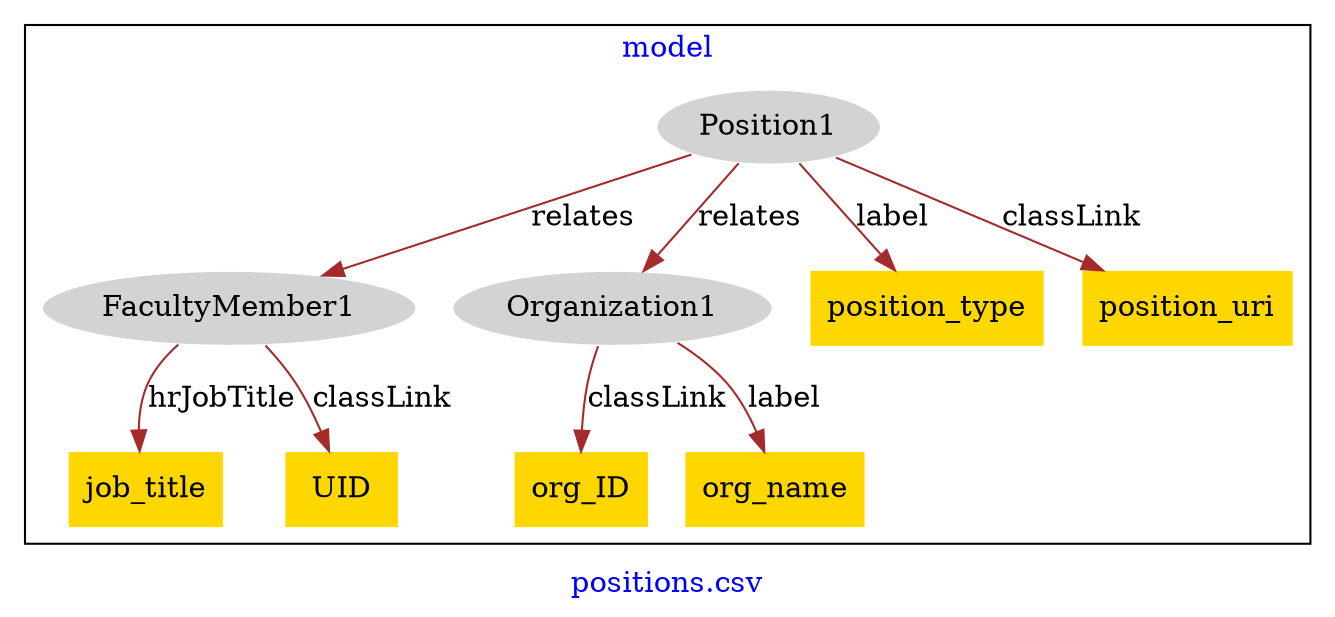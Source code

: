 digraph n0 {
fontcolor="blue"
remincross="true"
label="positions.csv"
subgraph cluster {
label="model"
n2[style="filled",color="white",fillcolor="lightgray",label="Position1"];
n3[style="filled",color="white",fillcolor="lightgray",label="FacultyMember1"];
n4[style="filled",color="white",fillcolor="lightgray",label="Organization1"];
n5[shape="plaintext",style="filled",fillcolor="gold",label="job_title"];
n6[shape="plaintext",style="filled",fillcolor="gold",label="UID"];
n7[shape="plaintext",style="filled",fillcolor="gold",label="position_type"];
n8[shape="plaintext",style="filled",fillcolor="gold",label="org_ID"];
n9[shape="plaintext",style="filled",fillcolor="gold",label="position_uri"];
n10[shape="plaintext",style="filled",fillcolor="gold",label="org_name"];
}
n2 -> n3[color="brown",fontcolor="black",label="relates"]
n2 -> n4[color="brown",fontcolor="black",label="relates"]
n3 -> n5[color="brown",fontcolor="black",label="hrJobTitle"]
n3 -> n6[color="brown",fontcolor="black",label="classLink"]
n2 -> n7[color="brown",fontcolor="black",label="label"]
n4 -> n8[color="brown",fontcolor="black",label="classLink"]
n2 -> n9[color="brown",fontcolor="black",label="classLink"]
n4 -> n10[color="brown",fontcolor="black",label="label"]
}
